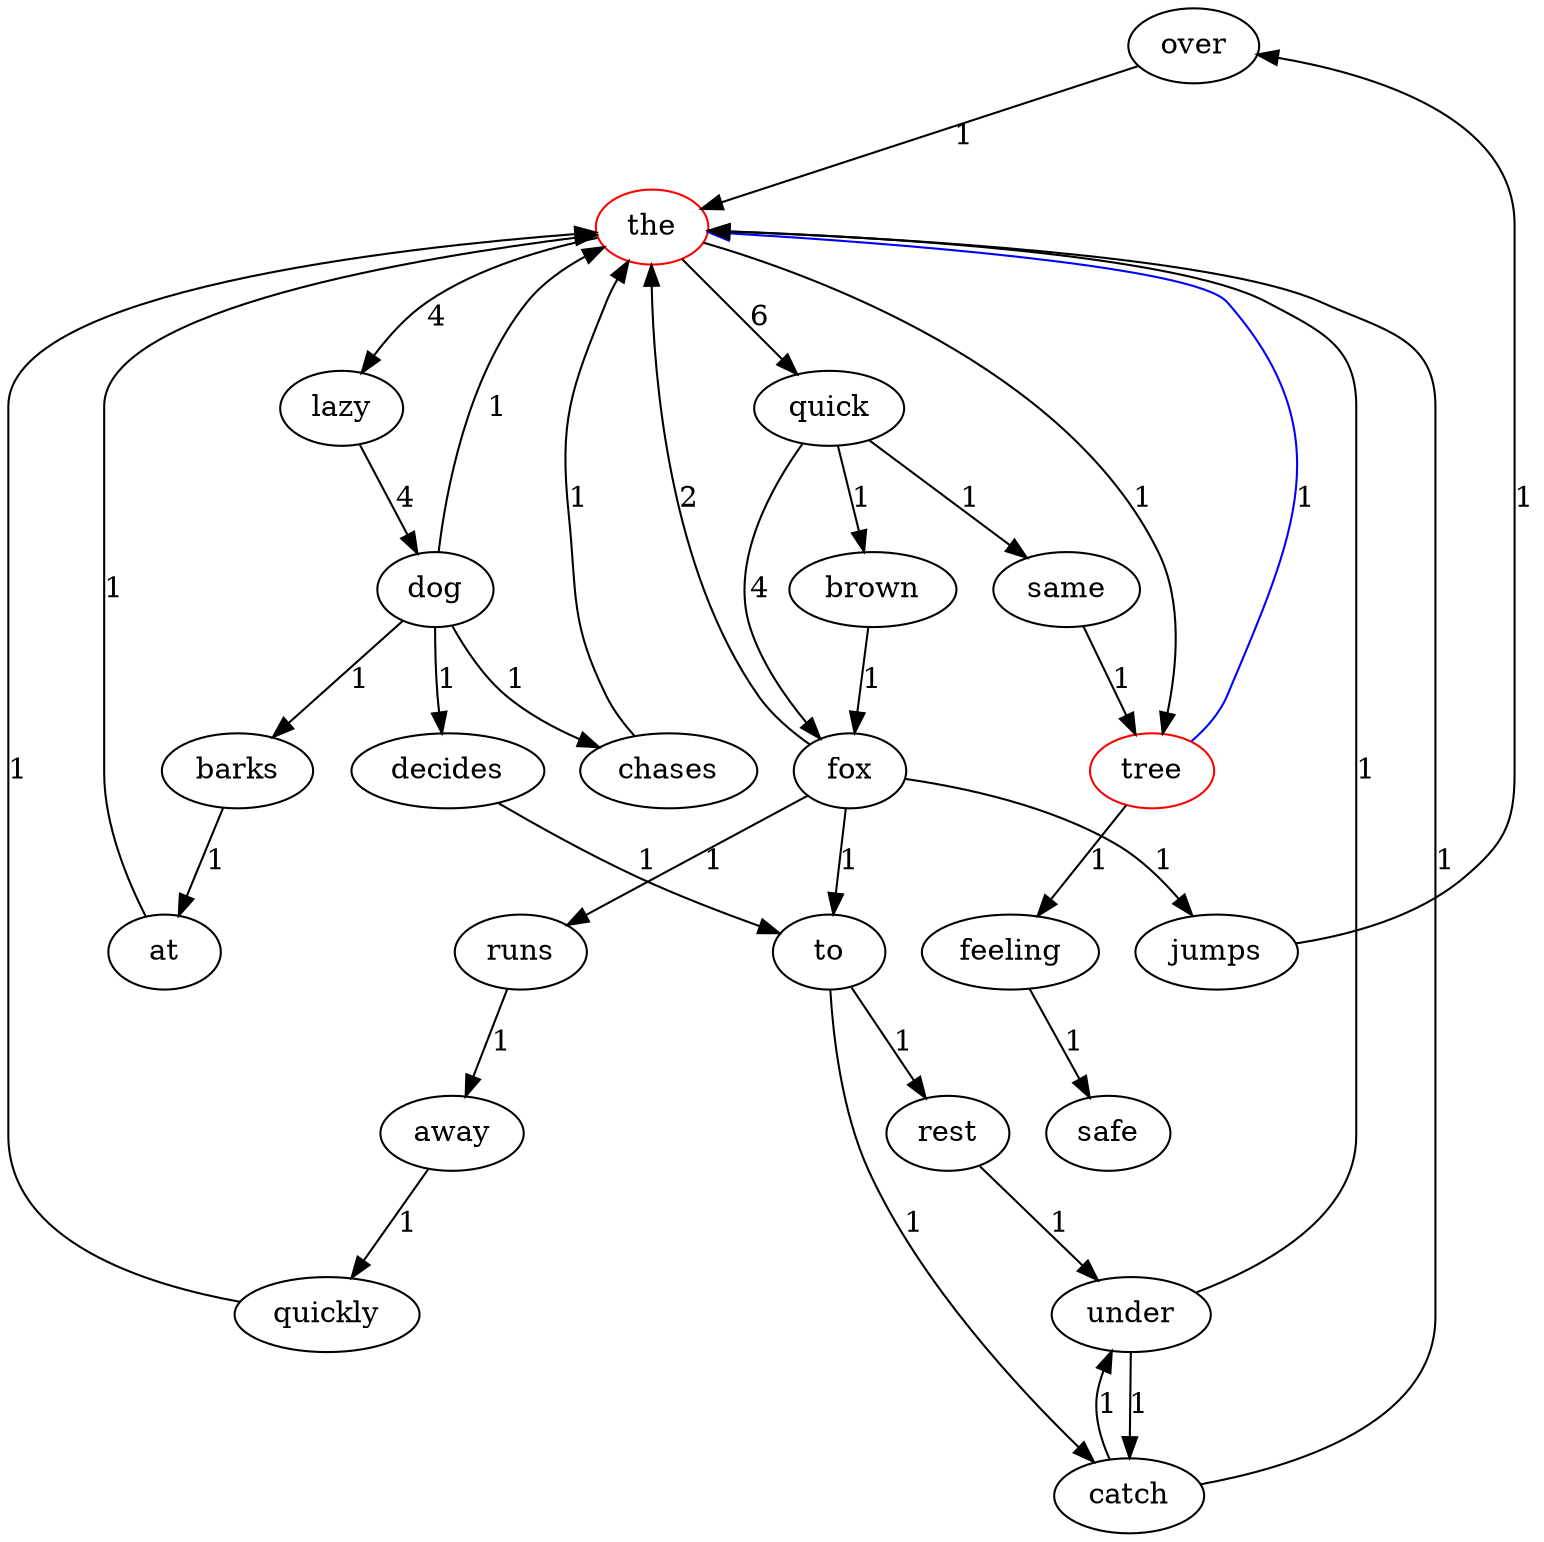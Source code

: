 digraph G{
over;
rest;
quick;
away;
lazy;
quickly;
decides;
tree [color=red];
jumps;
barks;
feeling;
brown;
fox;
the [color=red];
chases;
same;
at;
safe;
to;
catch;
under;
dog;
runs;
over->the[label=1];
rest->under[label=1];
quick->same[label=1];
quick->brown[label=1];
quick->fox[label=4];
away->quickly[label=1];
lazy->dog[label=4];
quickly->the[label=1];
decides->to[label=1];
tree->the[label=1, color=blue];
tree->feeling[label=1];
jumps->over[label=1];
barks->at[label=1];
feeling->safe[label=1];
brown->fox[label=1];
fox->the[label=2];
fox->jumps[label=1];
fox->to[label=1];
fox->runs[label=1];
the->quick[label=6];
the->lazy[label=4];
the->tree[label=1];
chases->the[label=1];
at->the[label=1];
same->tree[label=1];
to->rest[label=1];
to->catch[label=1];
catch->the[label=1];
catch->under[label=1];
under->the[label=1];
under->catch[label=1];
dog->the[label=1];
dog->chases[label=1];
dog->decides[label=1];
dog->barks[label=1];
runs->away[label=1];
}
